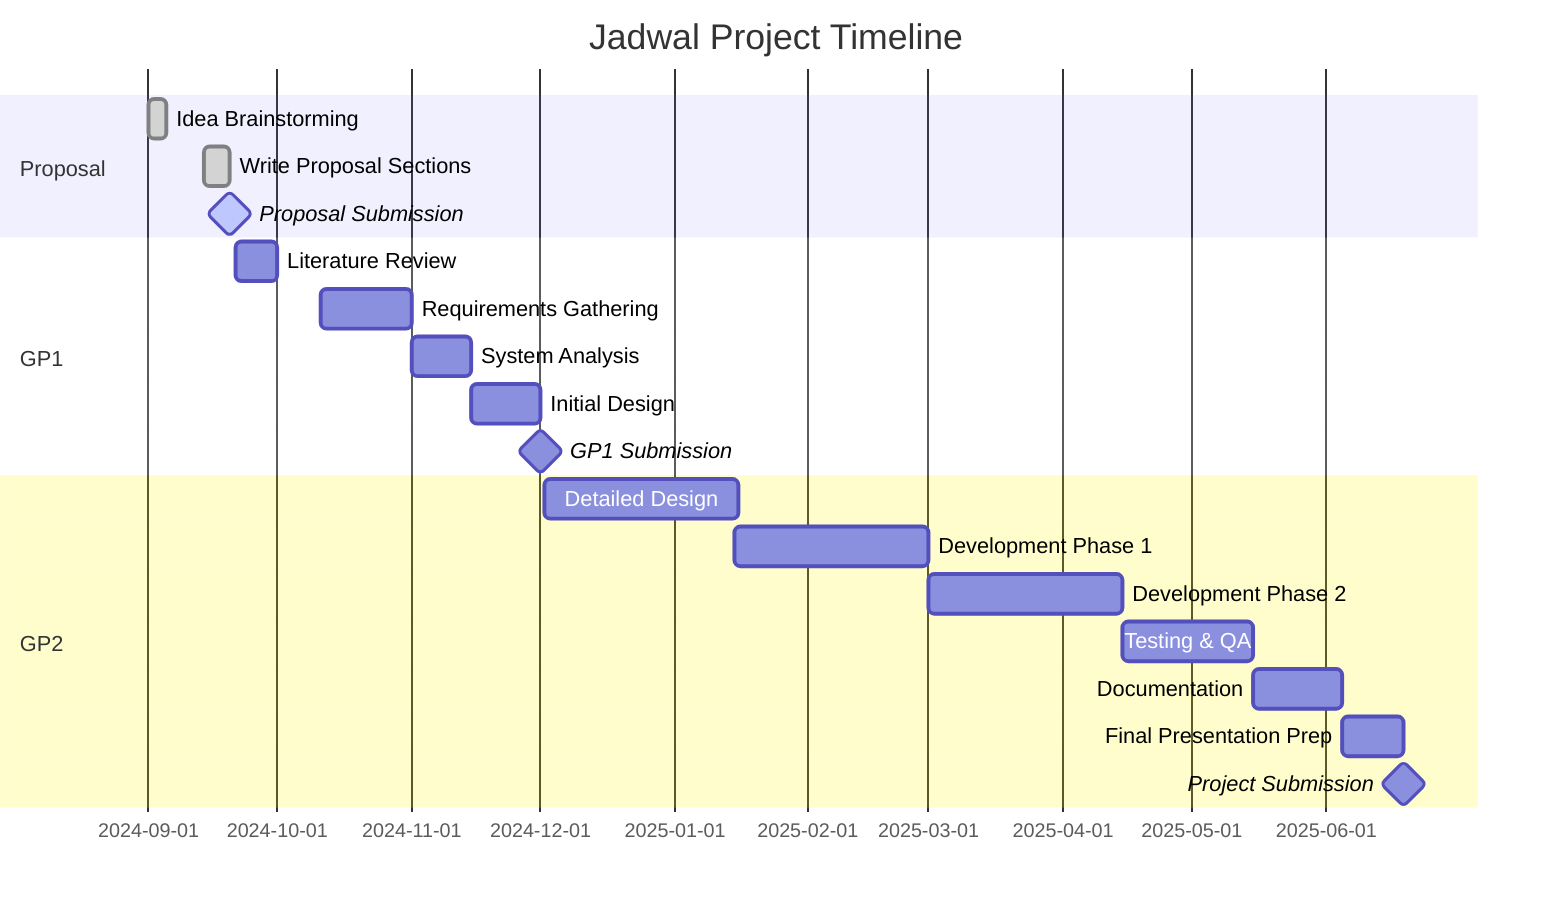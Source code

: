 %% use this to compile it:
%% mmdc -i docs/diagrams/gantt.mmd -o ./docs/proposal/images/gantt.png -w 900
gantt
    title Jadwal Project Timeline
    dateFormat  YYYY-MM-DD
    axisFormat %Y-%m-%d
    todayMarker off

    section Proposal
    Idea Brainstorming          :done, a1, 2024-09-01, 4d
    Write Proposal Sections     :done, a2, 2024-09-14, 6d
    Proposal Submission         :milestone, active, a3, 2024-09-20, 0d
    section GP1
    Literature Review           :a4, 2024-09-21, 10d
    Requirements Gathering      :a5, 2024-10-11, 21d
    System Analysis             :a6, 2024-11-01, 14d
    Initial Design              :a7, 2024-11-15, 16d
    GP1 Submission              :milestone, gp1-sub, 2024-12-01, 0d
    section GP2
    Detailed Design             :a8, 2024-12-02, 45d
    Development Phase 1         :a9, 2025-01-15, 45d
    Development Phase 2         :a10, 2025-03-01, 45d
    Testing & QA                :a11, 2025-04-15, 30d
    Documentation               :a12, 2025-05-15, 21d
    Final Presentation Prep     :a13, 2025-06-05, 14d
    Project Submission          :milestone, a14, 2025-06-19, 0d